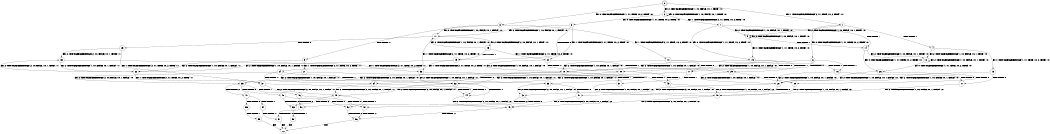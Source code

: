 digraph BCG {
size = "7, 10.5";
center = TRUE;
node [shape = circle];
0 [peripheries = 2];
0 -> 1 [label = "EX !1 !ATOMIC_EXCH_BRANCH (2, +1, TRUE, +0, 2, TRUE) !:0:"];
0 -> 2 [label = "EX !2 !ATOMIC_EXCH_BRANCH (1, +0, FALSE, +0, 1, TRUE) !:0:"];
0 -> 3 [label = "EX !0 !ATOMIC_EXCH_BRANCH (1, +1, TRUE, +0, 2, TRUE) !:0:"];
1 -> 4 [label = "TERMINATE !1"];
1 -> 5 [label = "EX !2 !ATOMIC_EXCH_BRANCH (1, +0, FALSE, +0, 1, TRUE) !:0:"];
1 -> 6 [label = "EX !0 !ATOMIC_EXCH_BRANCH (1, +1, TRUE, +0, 2, TRUE) !:0:"];
2 -> 7 [label = "EX !1 !ATOMIC_EXCH_BRANCH (2, +1, TRUE, +0, 2, TRUE) !:0:"];
2 -> 8 [label = "EX !0 !ATOMIC_EXCH_BRANCH (1, +1, TRUE, +0, 2, TRUE) !:0:"];
2 -> 2 [label = "EX !2 !ATOMIC_EXCH_BRANCH (1, +0, FALSE, +0, 1, TRUE) !:0:"];
3 -> 9 [label = "TERMINATE !0"];
3 -> 10 [label = "EX !1 !ATOMIC_EXCH_BRANCH (2, +1, TRUE, +0, 2, TRUE) !:0:"];
3 -> 11 [label = "EX !2 !ATOMIC_EXCH_BRANCH (1, +0, FALSE, +0, 1, FALSE) !:0:"];
4 -> 12 [label = "EX !2 !ATOMIC_EXCH_BRANCH (1, +0, FALSE, +0, 1, TRUE) !:0:"];
4 -> 13 [label = "EX !0 !ATOMIC_EXCH_BRANCH (1, +1, TRUE, +0, 2, TRUE) !:0:"];
5 -> 14 [label = "TERMINATE !1"];
5 -> 15 [label = "EX !0 !ATOMIC_EXCH_BRANCH (1, +1, TRUE, +0, 2, TRUE) !:0:"];
5 -> 5 [label = "EX !2 !ATOMIC_EXCH_BRANCH (1, +0, FALSE, +0, 1, TRUE) !:0:"];
6 -> 16 [label = "TERMINATE !1"];
6 -> 17 [label = "TERMINATE !0"];
6 -> 18 [label = "EX !2 !ATOMIC_EXCH_BRANCH (1, +0, FALSE, +0, 1, FALSE) !:0:"];
7 -> 14 [label = "TERMINATE !1"];
7 -> 15 [label = "EX !0 !ATOMIC_EXCH_BRANCH (1, +1, TRUE, +0, 2, TRUE) !:0:"];
7 -> 5 [label = "EX !2 !ATOMIC_EXCH_BRANCH (1, +0, FALSE, +0, 1, TRUE) !:0:"];
8 -> 19 [label = "TERMINATE !0"];
8 -> 20 [label = "EX !1 !ATOMIC_EXCH_BRANCH (2, +1, TRUE, +0, 2, TRUE) !:0:"];
8 -> 11 [label = "EX !2 !ATOMIC_EXCH_BRANCH (1, +0, FALSE, +0, 1, FALSE) !:0:"];
9 -> 21 [label = "EX !1 !ATOMIC_EXCH_BRANCH (2, +1, TRUE, +0, 2, TRUE) !:1:"];
9 -> 22 [label = "EX !2 !ATOMIC_EXCH_BRANCH (1, +0, FALSE, +0, 1, FALSE) !:1:"];
10 -> 16 [label = "TERMINATE !1"];
10 -> 17 [label = "TERMINATE !0"];
10 -> 18 [label = "EX !2 !ATOMIC_EXCH_BRANCH (1, +0, FALSE, +0, 1, FALSE) !:0:"];
11 -> 23 [label = "TERMINATE !0"];
11 -> 24 [label = "EX !1 !ATOMIC_EXCH_BRANCH (2, +1, TRUE, +0, 2, TRUE) !:0:"];
11 -> 25 [label = "EX !2 !ATOMIC_EXCH_BRANCH (2, +0, FALSE, +0, 1, TRUE) !:0:"];
12 -> 26 [label = "EX !0 !ATOMIC_EXCH_BRANCH (1, +1, TRUE, +0, 2, TRUE) !:0:"];
12 -> 12 [label = "EX !2 !ATOMIC_EXCH_BRANCH (1, +0, FALSE, +0, 1, TRUE) !:0:"];
13 -> 27 [label = "TERMINATE !0"];
13 -> 28 [label = "EX !2 !ATOMIC_EXCH_BRANCH (1, +0, FALSE, +0, 1, FALSE) !:0:"];
14 -> 26 [label = "EX !0 !ATOMIC_EXCH_BRANCH (1, +1, TRUE, +0, 2, TRUE) !:0:"];
14 -> 12 [label = "EX !2 !ATOMIC_EXCH_BRANCH (1, +0, FALSE, +0, 1, TRUE) !:0:"];
15 -> 29 [label = "TERMINATE !1"];
15 -> 30 [label = "TERMINATE !0"];
15 -> 18 [label = "EX !2 !ATOMIC_EXCH_BRANCH (1, +0, FALSE, +0, 1, FALSE) !:0:"];
16 -> 27 [label = "TERMINATE !0"];
16 -> 28 [label = "EX !2 !ATOMIC_EXCH_BRANCH (1, +0, FALSE, +0, 1, FALSE) !:0:"];
17 -> 31 [label = "TERMINATE !1"];
17 -> 32 [label = "EX !2 !ATOMIC_EXCH_BRANCH (1, +0, FALSE, +0, 1, FALSE) !:1:"];
18 -> 33 [label = "TERMINATE !1"];
18 -> 34 [label = "TERMINATE !0"];
18 -> 35 [label = "EX !2 !ATOMIC_EXCH_BRANCH (2, +0, FALSE, +0, 1, FALSE) !:0:"];
19 -> 36 [label = "EX !1 !ATOMIC_EXCH_BRANCH (2, +1, TRUE, +0, 2, TRUE) !:1:"];
19 -> 22 [label = "EX !2 !ATOMIC_EXCH_BRANCH (1, +0, FALSE, +0, 1, FALSE) !:1:"];
20 -> 29 [label = "TERMINATE !1"];
20 -> 30 [label = "TERMINATE !0"];
20 -> 18 [label = "EX !2 !ATOMIC_EXCH_BRANCH (1, +0, FALSE, +0, 1, FALSE) !:0:"];
21 -> 31 [label = "TERMINATE !1"];
21 -> 32 [label = "EX !2 !ATOMIC_EXCH_BRANCH (1, +0, FALSE, +0, 1, FALSE) !:1:"];
22 -> 37 [label = "EX !1 !ATOMIC_EXCH_BRANCH (2, +1, TRUE, +0, 2, TRUE) !:1:"];
22 -> 38 [label = "EX !2 !ATOMIC_EXCH_BRANCH (2, +0, FALSE, +0, 1, TRUE) !:1:"];
23 -> 37 [label = "EX !1 !ATOMIC_EXCH_BRANCH (2, +1, TRUE, +0, 2, TRUE) !:1:"];
23 -> 38 [label = "EX !2 !ATOMIC_EXCH_BRANCH (2, +0, FALSE, +0, 1, TRUE) !:1:"];
24 -> 33 [label = "TERMINATE !1"];
24 -> 34 [label = "TERMINATE !0"];
24 -> 35 [label = "EX !2 !ATOMIC_EXCH_BRANCH (2, +0, FALSE, +0, 1, FALSE) !:0:"];
25 -> 19 [label = "TERMINATE !0"];
25 -> 20 [label = "EX !1 !ATOMIC_EXCH_BRANCH (2, +1, TRUE, +0, 2, TRUE) !:0:"];
25 -> 11 [label = "EX !2 !ATOMIC_EXCH_BRANCH (1, +0, FALSE, +0, 1, FALSE) !:0:"];
26 -> 39 [label = "TERMINATE !0"];
26 -> 28 [label = "EX !2 !ATOMIC_EXCH_BRANCH (1, +0, FALSE, +0, 1, FALSE) !:0:"];
27 -> 40 [label = "EX !2 !ATOMIC_EXCH_BRANCH (1, +0, FALSE, +0, 1, FALSE) !:2:"];
28 -> 41 [label = "TERMINATE !0"];
28 -> 42 [label = "EX !2 !ATOMIC_EXCH_BRANCH (2, +0, FALSE, +0, 1, FALSE) !:0:"];
29 -> 39 [label = "TERMINATE !0"];
29 -> 28 [label = "EX !2 !ATOMIC_EXCH_BRANCH (1, +0, FALSE, +0, 1, FALSE) !:0:"];
30 -> 43 [label = "TERMINATE !1"];
30 -> 32 [label = "EX !2 !ATOMIC_EXCH_BRANCH (1, +0, FALSE, +0, 1, FALSE) !:1:"];
31 -> 40 [label = "EX !2 !ATOMIC_EXCH_BRANCH (1, +0, FALSE, +0, 1, FALSE) !:2:"];
32 -> 44 [label = "TERMINATE !1"];
32 -> 45 [label = "EX !2 !ATOMIC_EXCH_BRANCH (2, +0, FALSE, +0, 1, FALSE) !:1:"];
33 -> 41 [label = "TERMINATE !0"];
33 -> 42 [label = "EX !2 !ATOMIC_EXCH_BRANCH (2, +0, FALSE, +0, 1, FALSE) !:0:"];
34 -> 44 [label = "TERMINATE !1"];
34 -> 45 [label = "EX !2 !ATOMIC_EXCH_BRANCH (2, +0, FALSE, +0, 1, FALSE) !:1:"];
35 -> 46 [label = "TERMINATE !1"];
35 -> 47 [label = "TERMINATE !2"];
35 -> 48 [label = "TERMINATE !0"];
36 -> 43 [label = "TERMINATE !1"];
36 -> 32 [label = "EX !2 !ATOMIC_EXCH_BRANCH (1, +0, FALSE, +0, 1, FALSE) !:1:"];
37 -> 44 [label = "TERMINATE !1"];
37 -> 45 [label = "EX !2 !ATOMIC_EXCH_BRANCH (2, +0, FALSE, +0, 1, FALSE) !:1:"];
38 -> 36 [label = "EX !1 !ATOMIC_EXCH_BRANCH (2, +1, TRUE, +0, 2, TRUE) !:1:"];
38 -> 22 [label = "EX !2 !ATOMIC_EXCH_BRANCH (1, +0, FALSE, +0, 1, FALSE) !:1:"];
39 -> 40 [label = "EX !2 !ATOMIC_EXCH_BRANCH (1, +0, FALSE, +0, 1, FALSE) !:2:"];
40 -> 49 [label = "EX !2 !ATOMIC_EXCH_BRANCH (2, +0, FALSE, +0, 1, FALSE) !:2:"];
41 -> 49 [label = "EX !2 !ATOMIC_EXCH_BRANCH (2, +0, FALSE, +0, 1, FALSE) !:2:"];
42 -> 50 [label = "TERMINATE !2"];
42 -> 51 [label = "TERMINATE !0"];
43 -> 40 [label = "EX !2 !ATOMIC_EXCH_BRANCH (1, +0, FALSE, +0, 1, FALSE) !:2:"];
44 -> 49 [label = "EX !2 !ATOMIC_EXCH_BRANCH (2, +0, FALSE, +0, 1, FALSE) !:2:"];
45 -> 52 [label = "TERMINATE !1"];
45 -> 53 [label = "TERMINATE !2"];
46 -> 50 [label = "TERMINATE !2"];
46 -> 51 [label = "TERMINATE !0"];
47 -> 54 [label = "TERMINATE !1"];
47 -> 55 [label = "TERMINATE !0"];
48 -> 52 [label = "TERMINATE !1"];
48 -> 53 [label = "TERMINATE !2"];
49 -> 56 [label = "TERMINATE !2"];
50 -> 57 [label = "TERMINATE !0"];
51 -> 56 [label = "TERMINATE !2"];
52 -> 56 [label = "TERMINATE !2"];
53 -> 58 [label = "TERMINATE !1"];
54 -> 57 [label = "TERMINATE !0"];
55 -> 59 [label = "TERMINATE !1"];
56 -> 60 [label = "exit"];
57 -> 60 [label = "exit"];
58 -> 60 [label = "exit"];
59 -> 60 [label = "exit"];
}
